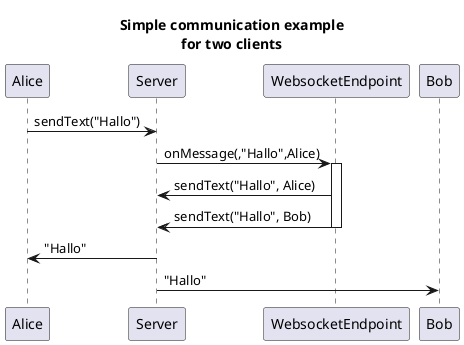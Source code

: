 @startuml
title Simple communication example\nfor two clients
Alice -> Server : sendText("Hallo")
Server -> WebsocketEndpoint :onMessage(,"Hallo",Alice)
activate WebsocketEndpoint
    WebsocketEndpoint -> Server :sendText("Hallo", Alice)
    WebsocketEndpoint -> Server :sendText("Hallo", Bob)
deactivate WebsocketEndpoint
Server -> Alice :"Hallo"
Server -> Bob : "Hallo"
@enduml